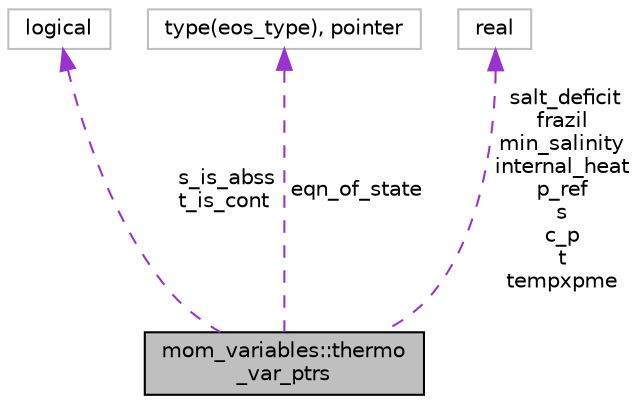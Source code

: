 digraph "mom_variables::thermo_var_ptrs"
{
 // INTERACTIVE_SVG=YES
 // LATEX_PDF_SIZE
  edge [fontname="Helvetica",fontsize="10",labelfontname="Helvetica",labelfontsize="10"];
  node [fontname="Helvetica",fontsize="10",shape=record];
  Node1 [label="mom_variables::thermo\l_var_ptrs",height=0.2,width=0.4,color="black", fillcolor="grey75", style="filled", fontcolor="black",tooltip="Pointers to an assortment of thermodynamic fields that may be available, including potential temperat..."];
  Node2 -> Node1 [dir="back",color="darkorchid3",fontsize="10",style="dashed",label=" s_is_abss\nt_is_cont" ,fontname="Helvetica"];
  Node2 [label="logical",height=0.2,width=0.4,color="grey75", fillcolor="white", style="filled",tooltip=" "];
  Node3 -> Node1 [dir="back",color="darkorchid3",fontsize="10",style="dashed",label=" eqn_of_state" ,fontname="Helvetica"];
  Node3 [label="type(eos_type), pointer",height=0.2,width=0.4,color="grey75", fillcolor="white", style="filled",tooltip=" "];
  Node4 -> Node1 [dir="back",color="darkorchid3",fontsize="10",style="dashed",label=" salt_deficit\nfrazil\nmin_salinity\ninternal_heat\np_ref\ns\nc_p\nt\ntempxpme" ,fontname="Helvetica"];
  Node4 [label="real",height=0.2,width=0.4,color="grey75", fillcolor="white", style="filled",tooltip=" "];
}
